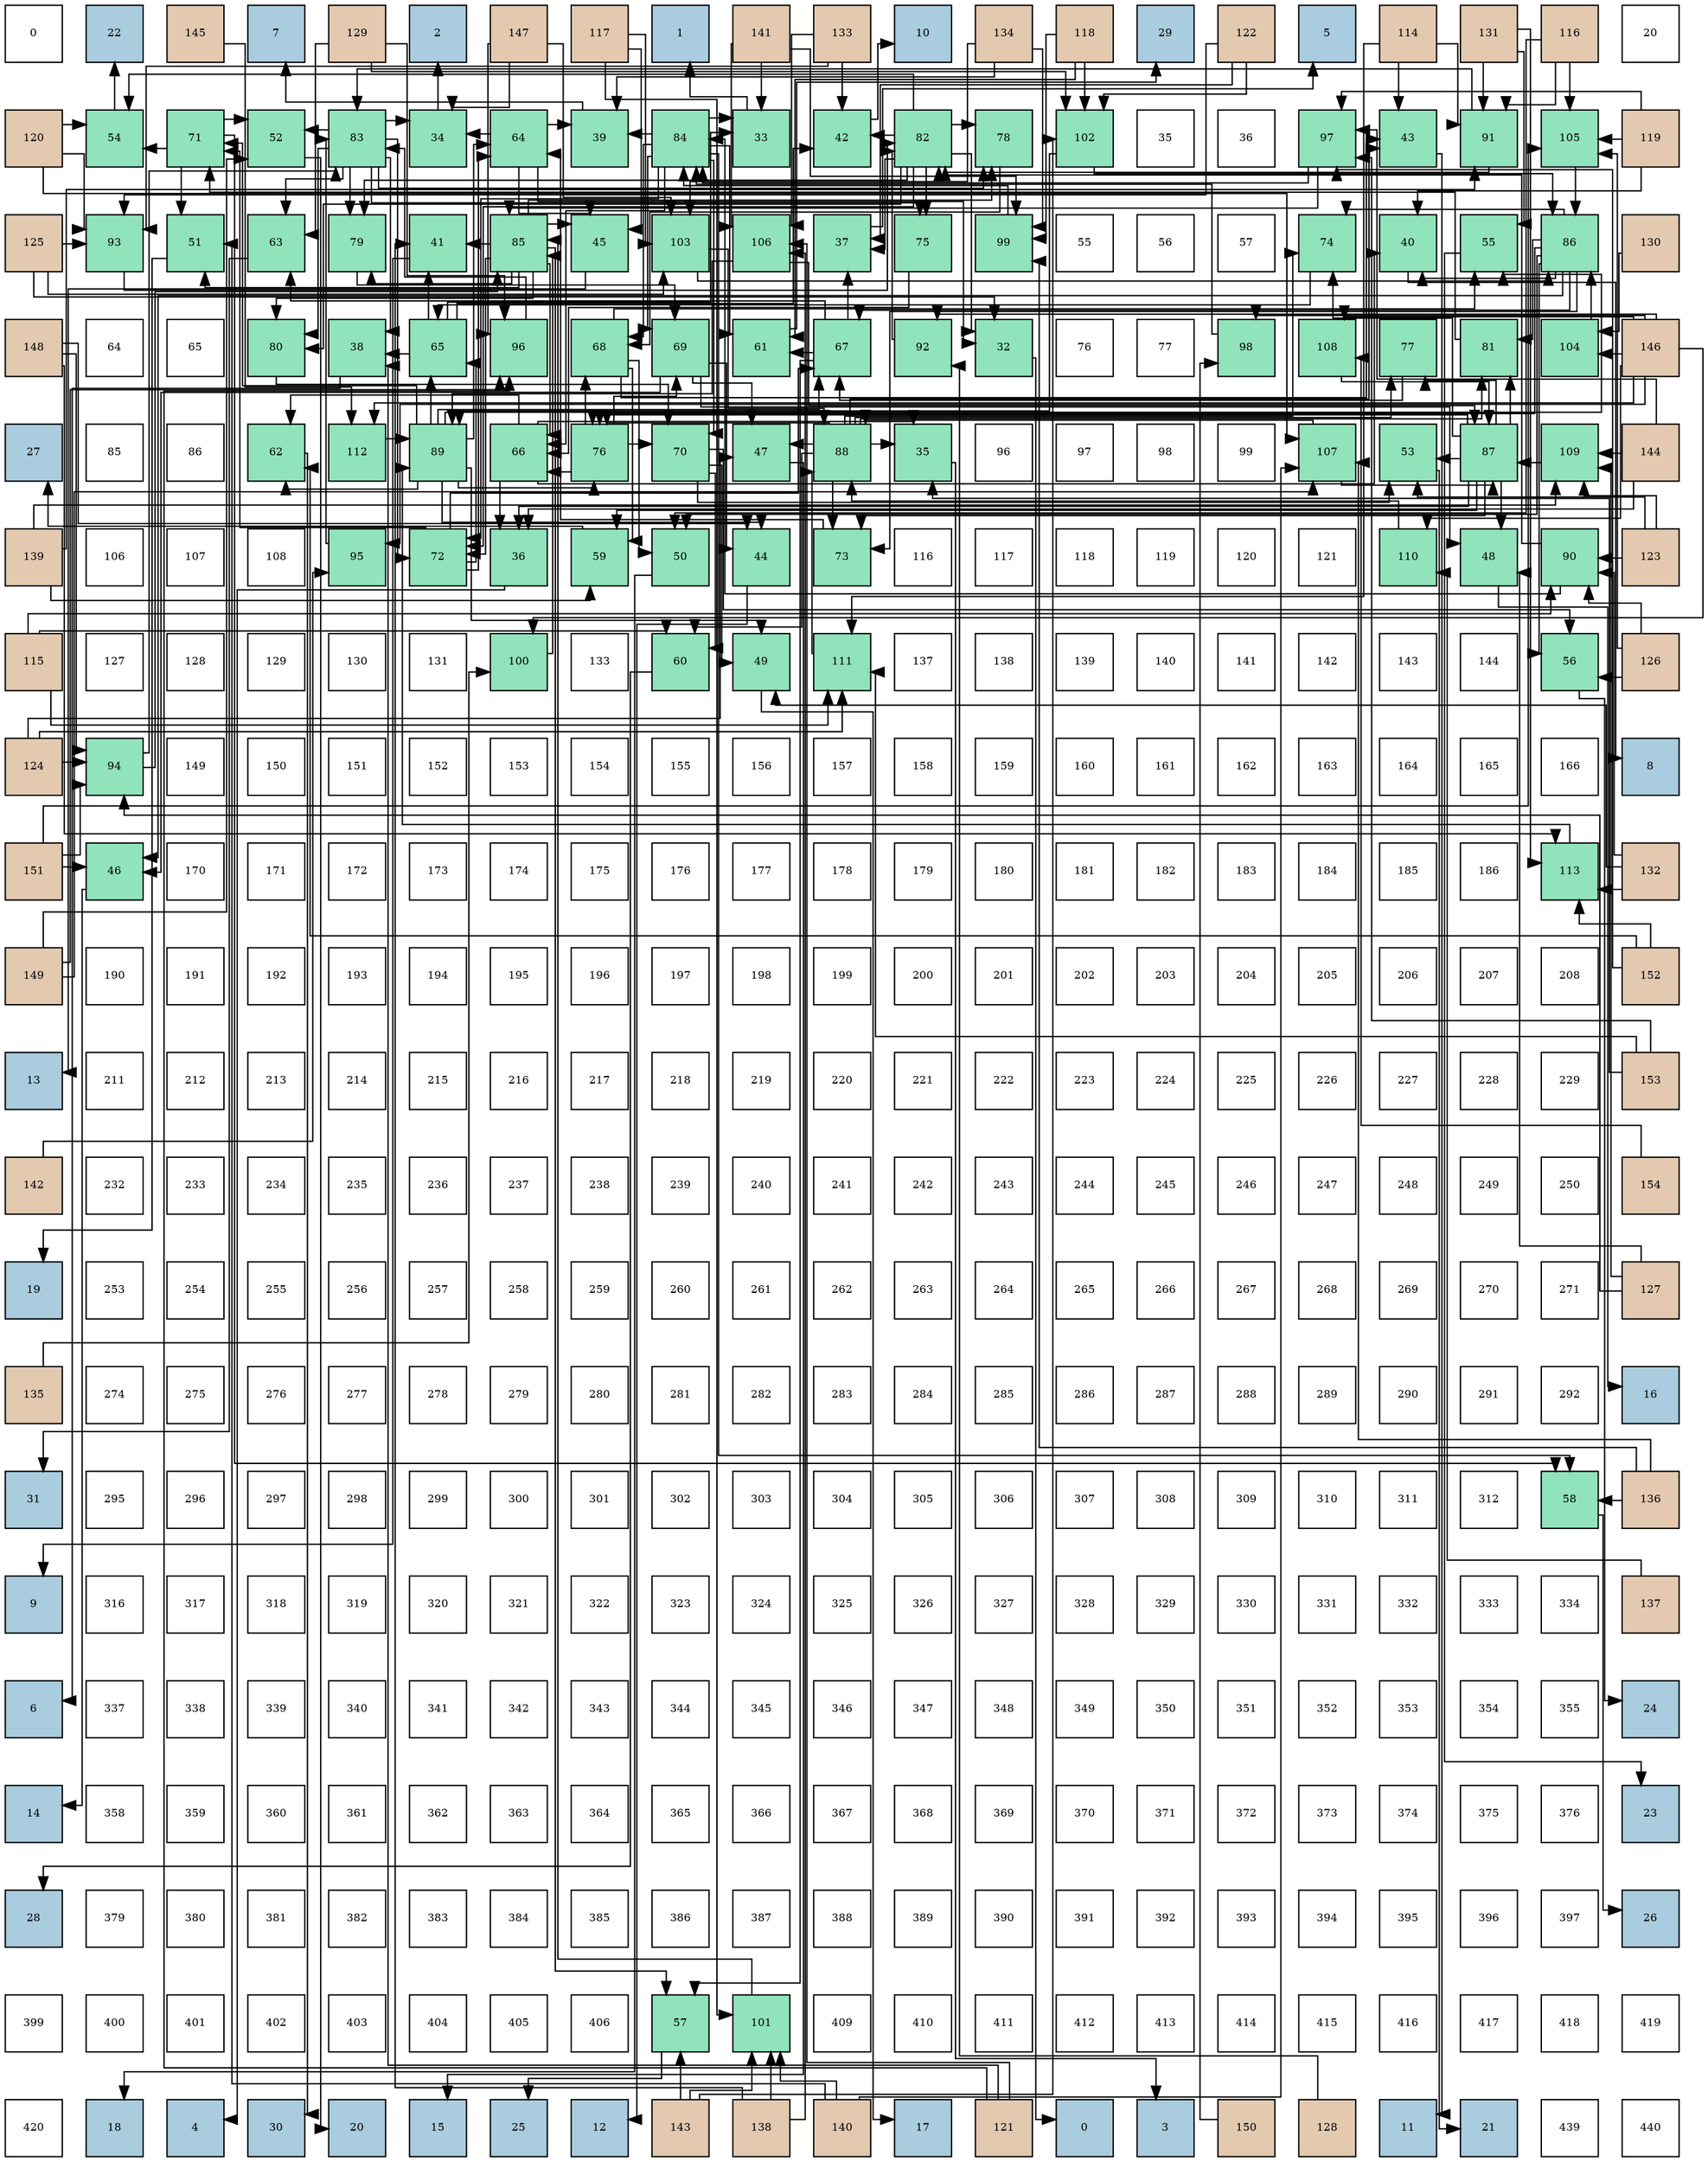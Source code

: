 digraph layout{
 rankdir=TB;
 splines=ortho;
 node [style=filled shape=square fixedsize=true width=0.6];
0[label="0", fontsize=8, fillcolor="#ffffff"];
1[label="22", fontsize=8, fillcolor="#a9ccde"];
2[label="145", fontsize=8, fillcolor="#e3c9af"];
3[label="7", fontsize=8, fillcolor="#a9ccde"];
4[label="129", fontsize=8, fillcolor="#e3c9af"];
5[label="2", fontsize=8, fillcolor="#a9ccde"];
6[label="147", fontsize=8, fillcolor="#e3c9af"];
7[label="117", fontsize=8, fillcolor="#e3c9af"];
8[label="1", fontsize=8, fillcolor="#a9ccde"];
9[label="141", fontsize=8, fillcolor="#e3c9af"];
10[label="133", fontsize=8, fillcolor="#e3c9af"];
11[label="10", fontsize=8, fillcolor="#a9ccde"];
12[label="134", fontsize=8, fillcolor="#e3c9af"];
13[label="118", fontsize=8, fillcolor="#e3c9af"];
14[label="29", fontsize=8, fillcolor="#a9ccde"];
15[label="122", fontsize=8, fillcolor="#e3c9af"];
16[label="5", fontsize=8, fillcolor="#a9ccde"];
17[label="114", fontsize=8, fillcolor="#e3c9af"];
18[label="131", fontsize=8, fillcolor="#e3c9af"];
19[label="116", fontsize=8, fillcolor="#e3c9af"];
20[label="20", fontsize=8, fillcolor="#ffffff"];
21[label="120", fontsize=8, fillcolor="#e3c9af"];
22[label="54", fontsize=8, fillcolor="#91e3bb"];
23[label="71", fontsize=8, fillcolor="#91e3bb"];
24[label="52", fontsize=8, fillcolor="#91e3bb"];
25[label="83", fontsize=8, fillcolor="#91e3bb"];
26[label="34", fontsize=8, fillcolor="#91e3bb"];
27[label="64", fontsize=8, fillcolor="#91e3bb"];
28[label="39", fontsize=8, fillcolor="#91e3bb"];
29[label="84", fontsize=8, fillcolor="#91e3bb"];
30[label="33", fontsize=8, fillcolor="#91e3bb"];
31[label="42", fontsize=8, fillcolor="#91e3bb"];
32[label="82", fontsize=8, fillcolor="#91e3bb"];
33[label="78", fontsize=8, fillcolor="#91e3bb"];
34[label="102", fontsize=8, fillcolor="#91e3bb"];
35[label="35", fontsize=8, fillcolor="#ffffff"];
36[label="36", fontsize=8, fillcolor="#ffffff"];
37[label="97", fontsize=8, fillcolor="#91e3bb"];
38[label="43", fontsize=8, fillcolor="#91e3bb"];
39[label="91", fontsize=8, fillcolor="#91e3bb"];
40[label="105", fontsize=8, fillcolor="#91e3bb"];
41[label="119", fontsize=8, fillcolor="#e3c9af"];
42[label="125", fontsize=8, fillcolor="#e3c9af"];
43[label="93", fontsize=8, fillcolor="#91e3bb"];
44[label="51", fontsize=8, fillcolor="#91e3bb"];
45[label="63", fontsize=8, fillcolor="#91e3bb"];
46[label="79", fontsize=8, fillcolor="#91e3bb"];
47[label="41", fontsize=8, fillcolor="#91e3bb"];
48[label="85", fontsize=8, fillcolor="#91e3bb"];
49[label="45", fontsize=8, fillcolor="#91e3bb"];
50[label="103", fontsize=8, fillcolor="#91e3bb"];
51[label="106", fontsize=8, fillcolor="#91e3bb"];
52[label="37", fontsize=8, fillcolor="#91e3bb"];
53[label="75", fontsize=8, fillcolor="#91e3bb"];
54[label="99", fontsize=8, fillcolor="#91e3bb"];
55[label="55", fontsize=8, fillcolor="#ffffff"];
56[label="56", fontsize=8, fillcolor="#ffffff"];
57[label="57", fontsize=8, fillcolor="#ffffff"];
58[label="74", fontsize=8, fillcolor="#91e3bb"];
59[label="40", fontsize=8, fillcolor="#91e3bb"];
60[label="55", fontsize=8, fillcolor="#91e3bb"];
61[label="86", fontsize=8, fillcolor="#91e3bb"];
62[label="130", fontsize=8, fillcolor="#e3c9af"];
63[label="148", fontsize=8, fillcolor="#e3c9af"];
64[label="64", fontsize=8, fillcolor="#ffffff"];
65[label="65", fontsize=8, fillcolor="#ffffff"];
66[label="80", fontsize=8, fillcolor="#91e3bb"];
67[label="38", fontsize=8, fillcolor="#91e3bb"];
68[label="65", fontsize=8, fillcolor="#91e3bb"];
69[label="96", fontsize=8, fillcolor="#91e3bb"];
70[label="68", fontsize=8, fillcolor="#91e3bb"];
71[label="69", fontsize=8, fillcolor="#91e3bb"];
72[label="61", fontsize=8, fillcolor="#91e3bb"];
73[label="67", fontsize=8, fillcolor="#91e3bb"];
74[label="92", fontsize=8, fillcolor="#91e3bb"];
75[label="32", fontsize=8, fillcolor="#91e3bb"];
76[label="76", fontsize=8, fillcolor="#ffffff"];
77[label="77", fontsize=8, fillcolor="#ffffff"];
78[label="98", fontsize=8, fillcolor="#91e3bb"];
79[label="108", fontsize=8, fillcolor="#91e3bb"];
80[label="77", fontsize=8, fillcolor="#91e3bb"];
81[label="81", fontsize=8, fillcolor="#91e3bb"];
82[label="104", fontsize=8, fillcolor="#91e3bb"];
83[label="146", fontsize=8, fillcolor="#e3c9af"];
84[label="27", fontsize=8, fillcolor="#a9ccde"];
85[label="85", fontsize=8, fillcolor="#ffffff"];
86[label="86", fontsize=8, fillcolor="#ffffff"];
87[label="62", fontsize=8, fillcolor="#91e3bb"];
88[label="112", fontsize=8, fillcolor="#91e3bb"];
89[label="89", fontsize=8, fillcolor="#91e3bb"];
90[label="66", fontsize=8, fillcolor="#91e3bb"];
91[label="76", fontsize=8, fillcolor="#91e3bb"];
92[label="70", fontsize=8, fillcolor="#91e3bb"];
93[label="47", fontsize=8, fillcolor="#91e3bb"];
94[label="88", fontsize=8, fillcolor="#91e3bb"];
95[label="35", fontsize=8, fillcolor="#91e3bb"];
96[label="96", fontsize=8, fillcolor="#ffffff"];
97[label="97", fontsize=8, fillcolor="#ffffff"];
98[label="98", fontsize=8, fillcolor="#ffffff"];
99[label="99", fontsize=8, fillcolor="#ffffff"];
100[label="107", fontsize=8, fillcolor="#91e3bb"];
101[label="53", fontsize=8, fillcolor="#91e3bb"];
102[label="87", fontsize=8, fillcolor="#91e3bb"];
103[label="109", fontsize=8, fillcolor="#91e3bb"];
104[label="144", fontsize=8, fillcolor="#e3c9af"];
105[label="139", fontsize=8, fillcolor="#e3c9af"];
106[label="106", fontsize=8, fillcolor="#ffffff"];
107[label="107", fontsize=8, fillcolor="#ffffff"];
108[label="108", fontsize=8, fillcolor="#ffffff"];
109[label="95", fontsize=8, fillcolor="#91e3bb"];
110[label="72", fontsize=8, fillcolor="#91e3bb"];
111[label="36", fontsize=8, fillcolor="#91e3bb"];
112[label="59", fontsize=8, fillcolor="#91e3bb"];
113[label="50", fontsize=8, fillcolor="#91e3bb"];
114[label="44", fontsize=8, fillcolor="#91e3bb"];
115[label="73", fontsize=8, fillcolor="#91e3bb"];
116[label="116", fontsize=8, fillcolor="#ffffff"];
117[label="117", fontsize=8, fillcolor="#ffffff"];
118[label="118", fontsize=8, fillcolor="#ffffff"];
119[label="119", fontsize=8, fillcolor="#ffffff"];
120[label="120", fontsize=8, fillcolor="#ffffff"];
121[label="121", fontsize=8, fillcolor="#ffffff"];
122[label="110", fontsize=8, fillcolor="#91e3bb"];
123[label="48", fontsize=8, fillcolor="#91e3bb"];
124[label="90", fontsize=8, fillcolor="#91e3bb"];
125[label="123", fontsize=8, fillcolor="#e3c9af"];
126[label="115", fontsize=8, fillcolor="#e3c9af"];
127[label="127", fontsize=8, fillcolor="#ffffff"];
128[label="128", fontsize=8, fillcolor="#ffffff"];
129[label="129", fontsize=8, fillcolor="#ffffff"];
130[label="130", fontsize=8, fillcolor="#ffffff"];
131[label="131", fontsize=8, fillcolor="#ffffff"];
132[label="100", fontsize=8, fillcolor="#91e3bb"];
133[label="133", fontsize=8, fillcolor="#ffffff"];
134[label="60", fontsize=8, fillcolor="#91e3bb"];
135[label="49", fontsize=8, fillcolor="#91e3bb"];
136[label="111", fontsize=8, fillcolor="#91e3bb"];
137[label="137", fontsize=8, fillcolor="#ffffff"];
138[label="138", fontsize=8, fillcolor="#ffffff"];
139[label="139", fontsize=8, fillcolor="#ffffff"];
140[label="140", fontsize=8, fillcolor="#ffffff"];
141[label="141", fontsize=8, fillcolor="#ffffff"];
142[label="142", fontsize=8, fillcolor="#ffffff"];
143[label="143", fontsize=8, fillcolor="#ffffff"];
144[label="144", fontsize=8, fillcolor="#ffffff"];
145[label="56", fontsize=8, fillcolor="#91e3bb"];
146[label="126", fontsize=8, fillcolor="#e3c9af"];
147[label="124", fontsize=8, fillcolor="#e3c9af"];
148[label="94", fontsize=8, fillcolor="#91e3bb"];
149[label="149", fontsize=8, fillcolor="#ffffff"];
150[label="150", fontsize=8, fillcolor="#ffffff"];
151[label="151", fontsize=8, fillcolor="#ffffff"];
152[label="152", fontsize=8, fillcolor="#ffffff"];
153[label="153", fontsize=8, fillcolor="#ffffff"];
154[label="154", fontsize=8, fillcolor="#ffffff"];
155[label="155", fontsize=8, fillcolor="#ffffff"];
156[label="156", fontsize=8, fillcolor="#ffffff"];
157[label="157", fontsize=8, fillcolor="#ffffff"];
158[label="158", fontsize=8, fillcolor="#ffffff"];
159[label="159", fontsize=8, fillcolor="#ffffff"];
160[label="160", fontsize=8, fillcolor="#ffffff"];
161[label="161", fontsize=8, fillcolor="#ffffff"];
162[label="162", fontsize=8, fillcolor="#ffffff"];
163[label="163", fontsize=8, fillcolor="#ffffff"];
164[label="164", fontsize=8, fillcolor="#ffffff"];
165[label="165", fontsize=8, fillcolor="#ffffff"];
166[label="166", fontsize=8, fillcolor="#ffffff"];
167[label="8", fontsize=8, fillcolor="#a9ccde"];
168[label="151", fontsize=8, fillcolor="#e3c9af"];
169[label="46", fontsize=8, fillcolor="#91e3bb"];
170[label="170", fontsize=8, fillcolor="#ffffff"];
171[label="171", fontsize=8, fillcolor="#ffffff"];
172[label="172", fontsize=8, fillcolor="#ffffff"];
173[label="173", fontsize=8, fillcolor="#ffffff"];
174[label="174", fontsize=8, fillcolor="#ffffff"];
175[label="175", fontsize=8, fillcolor="#ffffff"];
176[label="176", fontsize=8, fillcolor="#ffffff"];
177[label="177", fontsize=8, fillcolor="#ffffff"];
178[label="178", fontsize=8, fillcolor="#ffffff"];
179[label="179", fontsize=8, fillcolor="#ffffff"];
180[label="180", fontsize=8, fillcolor="#ffffff"];
181[label="181", fontsize=8, fillcolor="#ffffff"];
182[label="182", fontsize=8, fillcolor="#ffffff"];
183[label="183", fontsize=8, fillcolor="#ffffff"];
184[label="184", fontsize=8, fillcolor="#ffffff"];
185[label="185", fontsize=8, fillcolor="#ffffff"];
186[label="186", fontsize=8, fillcolor="#ffffff"];
187[label="113", fontsize=8, fillcolor="#91e3bb"];
188[label="132", fontsize=8, fillcolor="#e3c9af"];
189[label="149", fontsize=8, fillcolor="#e3c9af"];
190[label="190", fontsize=8, fillcolor="#ffffff"];
191[label="191", fontsize=8, fillcolor="#ffffff"];
192[label="192", fontsize=8, fillcolor="#ffffff"];
193[label="193", fontsize=8, fillcolor="#ffffff"];
194[label="194", fontsize=8, fillcolor="#ffffff"];
195[label="195", fontsize=8, fillcolor="#ffffff"];
196[label="196", fontsize=8, fillcolor="#ffffff"];
197[label="197", fontsize=8, fillcolor="#ffffff"];
198[label="198", fontsize=8, fillcolor="#ffffff"];
199[label="199", fontsize=8, fillcolor="#ffffff"];
200[label="200", fontsize=8, fillcolor="#ffffff"];
201[label="201", fontsize=8, fillcolor="#ffffff"];
202[label="202", fontsize=8, fillcolor="#ffffff"];
203[label="203", fontsize=8, fillcolor="#ffffff"];
204[label="204", fontsize=8, fillcolor="#ffffff"];
205[label="205", fontsize=8, fillcolor="#ffffff"];
206[label="206", fontsize=8, fillcolor="#ffffff"];
207[label="207", fontsize=8, fillcolor="#ffffff"];
208[label="208", fontsize=8, fillcolor="#ffffff"];
209[label="152", fontsize=8, fillcolor="#e3c9af"];
210[label="13", fontsize=8, fillcolor="#a9ccde"];
211[label="211", fontsize=8, fillcolor="#ffffff"];
212[label="212", fontsize=8, fillcolor="#ffffff"];
213[label="213", fontsize=8, fillcolor="#ffffff"];
214[label="214", fontsize=8, fillcolor="#ffffff"];
215[label="215", fontsize=8, fillcolor="#ffffff"];
216[label="216", fontsize=8, fillcolor="#ffffff"];
217[label="217", fontsize=8, fillcolor="#ffffff"];
218[label="218", fontsize=8, fillcolor="#ffffff"];
219[label="219", fontsize=8, fillcolor="#ffffff"];
220[label="220", fontsize=8, fillcolor="#ffffff"];
221[label="221", fontsize=8, fillcolor="#ffffff"];
222[label="222", fontsize=8, fillcolor="#ffffff"];
223[label="223", fontsize=8, fillcolor="#ffffff"];
224[label="224", fontsize=8, fillcolor="#ffffff"];
225[label="225", fontsize=8, fillcolor="#ffffff"];
226[label="226", fontsize=8, fillcolor="#ffffff"];
227[label="227", fontsize=8, fillcolor="#ffffff"];
228[label="228", fontsize=8, fillcolor="#ffffff"];
229[label="229", fontsize=8, fillcolor="#ffffff"];
230[label="153", fontsize=8, fillcolor="#e3c9af"];
231[label="142", fontsize=8, fillcolor="#e3c9af"];
232[label="232", fontsize=8, fillcolor="#ffffff"];
233[label="233", fontsize=8, fillcolor="#ffffff"];
234[label="234", fontsize=8, fillcolor="#ffffff"];
235[label="235", fontsize=8, fillcolor="#ffffff"];
236[label="236", fontsize=8, fillcolor="#ffffff"];
237[label="237", fontsize=8, fillcolor="#ffffff"];
238[label="238", fontsize=8, fillcolor="#ffffff"];
239[label="239", fontsize=8, fillcolor="#ffffff"];
240[label="240", fontsize=8, fillcolor="#ffffff"];
241[label="241", fontsize=8, fillcolor="#ffffff"];
242[label="242", fontsize=8, fillcolor="#ffffff"];
243[label="243", fontsize=8, fillcolor="#ffffff"];
244[label="244", fontsize=8, fillcolor="#ffffff"];
245[label="245", fontsize=8, fillcolor="#ffffff"];
246[label="246", fontsize=8, fillcolor="#ffffff"];
247[label="247", fontsize=8, fillcolor="#ffffff"];
248[label="248", fontsize=8, fillcolor="#ffffff"];
249[label="249", fontsize=8, fillcolor="#ffffff"];
250[label="250", fontsize=8, fillcolor="#ffffff"];
251[label="154", fontsize=8, fillcolor="#e3c9af"];
252[label="19", fontsize=8, fillcolor="#a9ccde"];
253[label="253", fontsize=8, fillcolor="#ffffff"];
254[label="254", fontsize=8, fillcolor="#ffffff"];
255[label="255", fontsize=8, fillcolor="#ffffff"];
256[label="256", fontsize=8, fillcolor="#ffffff"];
257[label="257", fontsize=8, fillcolor="#ffffff"];
258[label="258", fontsize=8, fillcolor="#ffffff"];
259[label="259", fontsize=8, fillcolor="#ffffff"];
260[label="260", fontsize=8, fillcolor="#ffffff"];
261[label="261", fontsize=8, fillcolor="#ffffff"];
262[label="262", fontsize=8, fillcolor="#ffffff"];
263[label="263", fontsize=8, fillcolor="#ffffff"];
264[label="264", fontsize=8, fillcolor="#ffffff"];
265[label="265", fontsize=8, fillcolor="#ffffff"];
266[label="266", fontsize=8, fillcolor="#ffffff"];
267[label="267", fontsize=8, fillcolor="#ffffff"];
268[label="268", fontsize=8, fillcolor="#ffffff"];
269[label="269", fontsize=8, fillcolor="#ffffff"];
270[label="270", fontsize=8, fillcolor="#ffffff"];
271[label="271", fontsize=8, fillcolor="#ffffff"];
272[label="127", fontsize=8, fillcolor="#e3c9af"];
273[label="135", fontsize=8, fillcolor="#e3c9af"];
274[label="274", fontsize=8, fillcolor="#ffffff"];
275[label="275", fontsize=8, fillcolor="#ffffff"];
276[label="276", fontsize=8, fillcolor="#ffffff"];
277[label="277", fontsize=8, fillcolor="#ffffff"];
278[label="278", fontsize=8, fillcolor="#ffffff"];
279[label="279", fontsize=8, fillcolor="#ffffff"];
280[label="280", fontsize=8, fillcolor="#ffffff"];
281[label="281", fontsize=8, fillcolor="#ffffff"];
282[label="282", fontsize=8, fillcolor="#ffffff"];
283[label="283", fontsize=8, fillcolor="#ffffff"];
284[label="284", fontsize=8, fillcolor="#ffffff"];
285[label="285", fontsize=8, fillcolor="#ffffff"];
286[label="286", fontsize=8, fillcolor="#ffffff"];
287[label="287", fontsize=8, fillcolor="#ffffff"];
288[label="288", fontsize=8, fillcolor="#ffffff"];
289[label="289", fontsize=8, fillcolor="#ffffff"];
290[label="290", fontsize=8, fillcolor="#ffffff"];
291[label="291", fontsize=8, fillcolor="#ffffff"];
292[label="292", fontsize=8, fillcolor="#ffffff"];
293[label="16", fontsize=8, fillcolor="#a9ccde"];
294[label="31", fontsize=8, fillcolor="#a9ccde"];
295[label="295", fontsize=8, fillcolor="#ffffff"];
296[label="296", fontsize=8, fillcolor="#ffffff"];
297[label="297", fontsize=8, fillcolor="#ffffff"];
298[label="298", fontsize=8, fillcolor="#ffffff"];
299[label="299", fontsize=8, fillcolor="#ffffff"];
300[label="300", fontsize=8, fillcolor="#ffffff"];
301[label="301", fontsize=8, fillcolor="#ffffff"];
302[label="302", fontsize=8, fillcolor="#ffffff"];
303[label="303", fontsize=8, fillcolor="#ffffff"];
304[label="304", fontsize=8, fillcolor="#ffffff"];
305[label="305", fontsize=8, fillcolor="#ffffff"];
306[label="306", fontsize=8, fillcolor="#ffffff"];
307[label="307", fontsize=8, fillcolor="#ffffff"];
308[label="308", fontsize=8, fillcolor="#ffffff"];
309[label="309", fontsize=8, fillcolor="#ffffff"];
310[label="310", fontsize=8, fillcolor="#ffffff"];
311[label="311", fontsize=8, fillcolor="#ffffff"];
312[label="312", fontsize=8, fillcolor="#ffffff"];
313[label="58", fontsize=8, fillcolor="#91e3bb"];
314[label="136", fontsize=8, fillcolor="#e3c9af"];
315[label="9", fontsize=8, fillcolor="#a9ccde"];
316[label="316", fontsize=8, fillcolor="#ffffff"];
317[label="317", fontsize=8, fillcolor="#ffffff"];
318[label="318", fontsize=8, fillcolor="#ffffff"];
319[label="319", fontsize=8, fillcolor="#ffffff"];
320[label="320", fontsize=8, fillcolor="#ffffff"];
321[label="321", fontsize=8, fillcolor="#ffffff"];
322[label="322", fontsize=8, fillcolor="#ffffff"];
323[label="323", fontsize=8, fillcolor="#ffffff"];
324[label="324", fontsize=8, fillcolor="#ffffff"];
325[label="325", fontsize=8, fillcolor="#ffffff"];
326[label="326", fontsize=8, fillcolor="#ffffff"];
327[label="327", fontsize=8, fillcolor="#ffffff"];
328[label="328", fontsize=8, fillcolor="#ffffff"];
329[label="329", fontsize=8, fillcolor="#ffffff"];
330[label="330", fontsize=8, fillcolor="#ffffff"];
331[label="331", fontsize=8, fillcolor="#ffffff"];
332[label="332", fontsize=8, fillcolor="#ffffff"];
333[label="333", fontsize=8, fillcolor="#ffffff"];
334[label="334", fontsize=8, fillcolor="#ffffff"];
335[label="137", fontsize=8, fillcolor="#e3c9af"];
336[label="6", fontsize=8, fillcolor="#a9ccde"];
337[label="337", fontsize=8, fillcolor="#ffffff"];
338[label="338", fontsize=8, fillcolor="#ffffff"];
339[label="339", fontsize=8, fillcolor="#ffffff"];
340[label="340", fontsize=8, fillcolor="#ffffff"];
341[label="341", fontsize=8, fillcolor="#ffffff"];
342[label="342", fontsize=8, fillcolor="#ffffff"];
343[label="343", fontsize=8, fillcolor="#ffffff"];
344[label="344", fontsize=8, fillcolor="#ffffff"];
345[label="345", fontsize=8, fillcolor="#ffffff"];
346[label="346", fontsize=8, fillcolor="#ffffff"];
347[label="347", fontsize=8, fillcolor="#ffffff"];
348[label="348", fontsize=8, fillcolor="#ffffff"];
349[label="349", fontsize=8, fillcolor="#ffffff"];
350[label="350", fontsize=8, fillcolor="#ffffff"];
351[label="351", fontsize=8, fillcolor="#ffffff"];
352[label="352", fontsize=8, fillcolor="#ffffff"];
353[label="353", fontsize=8, fillcolor="#ffffff"];
354[label="354", fontsize=8, fillcolor="#ffffff"];
355[label="355", fontsize=8, fillcolor="#ffffff"];
356[label="24", fontsize=8, fillcolor="#a9ccde"];
357[label="14", fontsize=8, fillcolor="#a9ccde"];
358[label="358", fontsize=8, fillcolor="#ffffff"];
359[label="359", fontsize=8, fillcolor="#ffffff"];
360[label="360", fontsize=8, fillcolor="#ffffff"];
361[label="361", fontsize=8, fillcolor="#ffffff"];
362[label="362", fontsize=8, fillcolor="#ffffff"];
363[label="363", fontsize=8, fillcolor="#ffffff"];
364[label="364", fontsize=8, fillcolor="#ffffff"];
365[label="365", fontsize=8, fillcolor="#ffffff"];
366[label="366", fontsize=8, fillcolor="#ffffff"];
367[label="367", fontsize=8, fillcolor="#ffffff"];
368[label="368", fontsize=8, fillcolor="#ffffff"];
369[label="369", fontsize=8, fillcolor="#ffffff"];
370[label="370", fontsize=8, fillcolor="#ffffff"];
371[label="371", fontsize=8, fillcolor="#ffffff"];
372[label="372", fontsize=8, fillcolor="#ffffff"];
373[label="373", fontsize=8, fillcolor="#ffffff"];
374[label="374", fontsize=8, fillcolor="#ffffff"];
375[label="375", fontsize=8, fillcolor="#ffffff"];
376[label="376", fontsize=8, fillcolor="#ffffff"];
377[label="23", fontsize=8, fillcolor="#a9ccde"];
378[label="28", fontsize=8, fillcolor="#a9ccde"];
379[label="379", fontsize=8, fillcolor="#ffffff"];
380[label="380", fontsize=8, fillcolor="#ffffff"];
381[label="381", fontsize=8, fillcolor="#ffffff"];
382[label="382", fontsize=8, fillcolor="#ffffff"];
383[label="383", fontsize=8, fillcolor="#ffffff"];
384[label="384", fontsize=8, fillcolor="#ffffff"];
385[label="385", fontsize=8, fillcolor="#ffffff"];
386[label="386", fontsize=8, fillcolor="#ffffff"];
387[label="387", fontsize=8, fillcolor="#ffffff"];
388[label="388", fontsize=8, fillcolor="#ffffff"];
389[label="389", fontsize=8, fillcolor="#ffffff"];
390[label="390", fontsize=8, fillcolor="#ffffff"];
391[label="391", fontsize=8, fillcolor="#ffffff"];
392[label="392", fontsize=8, fillcolor="#ffffff"];
393[label="393", fontsize=8, fillcolor="#ffffff"];
394[label="394", fontsize=8, fillcolor="#ffffff"];
395[label="395", fontsize=8, fillcolor="#ffffff"];
396[label="396", fontsize=8, fillcolor="#ffffff"];
397[label="397", fontsize=8, fillcolor="#ffffff"];
398[label="26", fontsize=8, fillcolor="#a9ccde"];
399[label="399", fontsize=8, fillcolor="#ffffff"];
400[label="400", fontsize=8, fillcolor="#ffffff"];
401[label="401", fontsize=8, fillcolor="#ffffff"];
402[label="402", fontsize=8, fillcolor="#ffffff"];
403[label="403", fontsize=8, fillcolor="#ffffff"];
404[label="404", fontsize=8, fillcolor="#ffffff"];
405[label="405", fontsize=8, fillcolor="#ffffff"];
406[label="406", fontsize=8, fillcolor="#ffffff"];
407[label="57", fontsize=8, fillcolor="#91e3bb"];
408[label="101", fontsize=8, fillcolor="#91e3bb"];
409[label="409", fontsize=8, fillcolor="#ffffff"];
410[label="410", fontsize=8, fillcolor="#ffffff"];
411[label="411", fontsize=8, fillcolor="#ffffff"];
412[label="412", fontsize=8, fillcolor="#ffffff"];
413[label="413", fontsize=8, fillcolor="#ffffff"];
414[label="414", fontsize=8, fillcolor="#ffffff"];
415[label="415", fontsize=8, fillcolor="#ffffff"];
416[label="416", fontsize=8, fillcolor="#ffffff"];
417[label="417", fontsize=8, fillcolor="#ffffff"];
418[label="418", fontsize=8, fillcolor="#ffffff"];
419[label="419", fontsize=8, fillcolor="#ffffff"];
420[label="420", fontsize=8, fillcolor="#ffffff"];
421[label="18", fontsize=8, fillcolor="#a9ccde"];
422[label="4", fontsize=8, fillcolor="#a9ccde"];
423[label="30", fontsize=8, fillcolor="#a9ccde"];
424[label="20", fontsize=8, fillcolor="#a9ccde"];
425[label="15", fontsize=8, fillcolor="#a9ccde"];
426[label="25", fontsize=8, fillcolor="#a9ccde"];
427[label="12", fontsize=8, fillcolor="#a9ccde"];
428[label="143", fontsize=8, fillcolor="#e3c9af"];
429[label="138", fontsize=8, fillcolor="#e3c9af"];
430[label="140", fontsize=8, fillcolor="#e3c9af"];
431[label="17", fontsize=8, fillcolor="#a9ccde"];
432[label="121", fontsize=8, fillcolor="#e3c9af"];
433[label="0", fontsize=8, fillcolor="#a9ccde"];
434[label="3", fontsize=8, fillcolor="#a9ccde"];
435[label="150", fontsize=8, fillcolor="#e3c9af"];
436[label="128", fontsize=8, fillcolor="#e3c9af"];
437[label="11", fontsize=8, fillcolor="#a9ccde"];
438[label="21", fontsize=8, fillcolor="#a9ccde"];
439[label="439", fontsize=8, fillcolor="#ffffff"];
440[label="440", fontsize=8, fillcolor="#ffffff"];
edge [constraint=false, style=vis];75 -> 433;
30 -> 8;
26 -> 5;
95 -> 434;
111 -> 422;
52 -> 16;
67 -> 336;
28 -> 3;
59 -> 167;
47 -> 315;
31 -> 11;
38 -> 437;
114 -> 427;
49 -> 210;
169 -> 357;
93 -> 425;
123 -> 293;
135 -> 431;
113 -> 421;
44 -> 252;
24 -> 424;
101 -> 438;
22 -> 1;
60 -> 377;
145 -> 356;
407 -> 426;
313 -> 398;
112 -> 84;
134 -> 378;
72 -> 14;
87 -> 423;
45 -> 294;
27 -> 75;
27 -> 26;
27 -> 28;
27 -> 49;
68 -> 30;
68 -> 67;
68 -> 47;
68 -> 31;
90 -> 95;
90 -> 111;
90 -> 59;
90 -> 87;
73 -> 52;
73 -> 407;
73 -> 72;
73 -> 45;
70 -> 38;
70 -> 113;
70 -> 60;
70 -> 112;
71 -> 114;
71 -> 169;
71 -> 93;
71 -> 123;
92 -> 135;
92 -> 101;
92 -> 145;
92 -> 134;
23 -> 44;
23 -> 24;
23 -> 22;
23 -> 313;
110 -> 27;
110 -> 68;
110 -> 73;
110 -> 23;
115 -> 27;
58 -> 68;
53 -> 90;
91 -> 90;
91 -> 70;
91 -> 71;
91 -> 92;
80 -> 73;
33 -> 70;
46 -> 71;
66 -> 92;
81 -> 23;
32 -> 75;
32 -> 52;
32 -> 31;
32 -> 22;
32 -> 110;
32 -> 53;
32 -> 33;
32 -> 46;
32 -> 66;
25 -> 26;
25 -> 67;
25 -> 24;
25 -> 45;
25 -> 110;
25 -> 53;
25 -> 33;
25 -> 46;
25 -> 66;
29 -> 30;
29 -> 28;
29 -> 313;
29 -> 72;
29 -> 90;
29 -> 70;
29 -> 71;
29 -> 92;
29 -> 110;
48 -> 47;
48 -> 49;
48 -> 44;
48 -> 407;
48 -> 90;
48 -> 110;
48 -> 33;
48 -> 46;
48 -> 66;
61 -> 59;
61 -> 169;
61 -> 113;
61 -> 145;
61 -> 73;
61 -> 115;
61 -> 58;
61 -> 91;
61 -> 81;
102 -> 111;
102 -> 123;
102 -> 101;
102 -> 112;
102 -> 115;
102 -> 58;
102 -> 91;
102 -> 80;
102 -> 81;
94 -> 95;
94 -> 38;
94 -> 93;
94 -> 134;
94 -> 115;
94 -> 58;
94 -> 91;
94 -> 80;
94 -> 81;
89 -> 114;
89 -> 135;
89 -> 60;
89 -> 87;
89 -> 27;
89 -> 68;
89 -> 73;
89 -> 23;
89 -> 91;
124 -> 32;
124 -> 29;
39 -> 32;
39 -> 25;
74 -> 32;
43 -> 32;
148 -> 25;
148 -> 48;
109 -> 25;
69 -> 25;
37 -> 29;
37 -> 48;
78 -> 29;
54 -> 29;
132 -> 48;
408 -> 48;
34 -> 61;
34 -> 89;
50 -> 61;
50 -> 94;
82 -> 61;
40 -> 61;
51 -> 102;
51 -> 89;
100 -> 102;
100 -> 94;
79 -> 102;
103 -> 102;
122 -> 94;
136 -> 94;
88 -> 89;
187 -> 89;
17 -> 38;
17 -> 39;
17 -> 136;
126 -> 134;
126 -> 124;
126 -> 136;
19 -> 113;
19 -> 39;
19 -> 40;
7 -> 49;
7 -> 408;
7 -> 50;
13 -> 72;
13 -> 54;
13 -> 34;
41 -> 59;
41 -> 37;
41 -> 40;
21 -> 22;
21 -> 43;
21 -> 100;
432 -> 67;
432 -> 69;
432 -> 51;
15 -> 52;
15 -> 43;
15 -> 34;
125 -> 101;
125 -> 124;
125 -> 103;
147 -> 93;
147 -> 148;
147 -> 136;
42 -> 75;
42 -> 43;
42 -> 50;
146 -> 145;
146 -> 124;
146 -> 40;
272 -> 123;
272 -> 148;
272 -> 103;
436 -> 74;
4 -> 45;
4 -> 69;
4 -> 34;
62 -> 82;
18 -> 60;
18 -> 39;
18 -> 187;
188 -> 135;
188 -> 124;
188 -> 187;
10 -> 31;
10 -> 43;
10 -> 51;
12 -> 28;
12 -> 54;
12 -> 50;
273 -> 132;
314 -> 313;
314 -> 54;
314 -> 100;
335 -> 122;
429 -> 47;
429 -> 408;
429 -> 51;
105 -> 112;
105 -> 39;
105 -> 103;
430 -> 44;
430 -> 408;
430 -> 100;
9 -> 30;
9 -> 54;
9 -> 51;
231 -> 109;
428 -> 407;
428 -> 408;
428 -> 34;
104 -> 111;
104 -> 37;
104 -> 103;
2 -> 88;
83 -> 74;
83 -> 109;
83 -> 78;
83 -> 132;
83 -> 82;
83 -> 79;
83 -> 122;
83 -> 88;
6 -> 26;
6 -> 69;
6 -> 50;
63 -> 114;
63 -> 148;
63 -> 187;
189 -> 24;
189 -> 69;
189 -> 100;
435 -> 78;
168 -> 169;
168 -> 148;
168 -> 40;
209 -> 87;
209 -> 37;
209 -> 187;
230 -> 95;
230 -> 37;
230 -> 136;
251 -> 79;
edge [constraint=true, style=invis];
0 -> 21 -> 42 -> 63 -> 84 -> 105 -> 126 -> 147 -> 168 -> 189 -> 210 -> 231 -> 252 -> 273 -> 294 -> 315 -> 336 -> 357 -> 378 -> 399 -> 420;
1 -> 22 -> 43 -> 64 -> 85 -> 106 -> 127 -> 148 -> 169 -> 190 -> 211 -> 232 -> 253 -> 274 -> 295 -> 316 -> 337 -> 358 -> 379 -> 400 -> 421;
2 -> 23 -> 44 -> 65 -> 86 -> 107 -> 128 -> 149 -> 170 -> 191 -> 212 -> 233 -> 254 -> 275 -> 296 -> 317 -> 338 -> 359 -> 380 -> 401 -> 422;
3 -> 24 -> 45 -> 66 -> 87 -> 108 -> 129 -> 150 -> 171 -> 192 -> 213 -> 234 -> 255 -> 276 -> 297 -> 318 -> 339 -> 360 -> 381 -> 402 -> 423;
4 -> 25 -> 46 -> 67 -> 88 -> 109 -> 130 -> 151 -> 172 -> 193 -> 214 -> 235 -> 256 -> 277 -> 298 -> 319 -> 340 -> 361 -> 382 -> 403 -> 424;
5 -> 26 -> 47 -> 68 -> 89 -> 110 -> 131 -> 152 -> 173 -> 194 -> 215 -> 236 -> 257 -> 278 -> 299 -> 320 -> 341 -> 362 -> 383 -> 404 -> 425;
6 -> 27 -> 48 -> 69 -> 90 -> 111 -> 132 -> 153 -> 174 -> 195 -> 216 -> 237 -> 258 -> 279 -> 300 -> 321 -> 342 -> 363 -> 384 -> 405 -> 426;
7 -> 28 -> 49 -> 70 -> 91 -> 112 -> 133 -> 154 -> 175 -> 196 -> 217 -> 238 -> 259 -> 280 -> 301 -> 322 -> 343 -> 364 -> 385 -> 406 -> 427;
8 -> 29 -> 50 -> 71 -> 92 -> 113 -> 134 -> 155 -> 176 -> 197 -> 218 -> 239 -> 260 -> 281 -> 302 -> 323 -> 344 -> 365 -> 386 -> 407 -> 428;
9 -> 30 -> 51 -> 72 -> 93 -> 114 -> 135 -> 156 -> 177 -> 198 -> 219 -> 240 -> 261 -> 282 -> 303 -> 324 -> 345 -> 366 -> 387 -> 408 -> 429;
10 -> 31 -> 52 -> 73 -> 94 -> 115 -> 136 -> 157 -> 178 -> 199 -> 220 -> 241 -> 262 -> 283 -> 304 -> 325 -> 346 -> 367 -> 388 -> 409 -> 430;
11 -> 32 -> 53 -> 74 -> 95 -> 116 -> 137 -> 158 -> 179 -> 200 -> 221 -> 242 -> 263 -> 284 -> 305 -> 326 -> 347 -> 368 -> 389 -> 410 -> 431;
12 -> 33 -> 54 -> 75 -> 96 -> 117 -> 138 -> 159 -> 180 -> 201 -> 222 -> 243 -> 264 -> 285 -> 306 -> 327 -> 348 -> 369 -> 390 -> 411 -> 432;
13 -> 34 -> 55 -> 76 -> 97 -> 118 -> 139 -> 160 -> 181 -> 202 -> 223 -> 244 -> 265 -> 286 -> 307 -> 328 -> 349 -> 370 -> 391 -> 412 -> 433;
14 -> 35 -> 56 -> 77 -> 98 -> 119 -> 140 -> 161 -> 182 -> 203 -> 224 -> 245 -> 266 -> 287 -> 308 -> 329 -> 350 -> 371 -> 392 -> 413 -> 434;
15 -> 36 -> 57 -> 78 -> 99 -> 120 -> 141 -> 162 -> 183 -> 204 -> 225 -> 246 -> 267 -> 288 -> 309 -> 330 -> 351 -> 372 -> 393 -> 414 -> 435;
16 -> 37 -> 58 -> 79 -> 100 -> 121 -> 142 -> 163 -> 184 -> 205 -> 226 -> 247 -> 268 -> 289 -> 310 -> 331 -> 352 -> 373 -> 394 -> 415 -> 436;
17 -> 38 -> 59 -> 80 -> 101 -> 122 -> 143 -> 164 -> 185 -> 206 -> 227 -> 248 -> 269 -> 290 -> 311 -> 332 -> 353 -> 374 -> 395 -> 416 -> 437;
18 -> 39 -> 60 -> 81 -> 102 -> 123 -> 144 -> 165 -> 186 -> 207 -> 228 -> 249 -> 270 -> 291 -> 312 -> 333 -> 354 -> 375 -> 396 -> 417 -> 438;
19 -> 40 -> 61 -> 82 -> 103 -> 124 -> 145 -> 166 -> 187 -> 208 -> 229 -> 250 -> 271 -> 292 -> 313 -> 334 -> 355 -> 376 -> 397 -> 418 -> 439;
20 -> 41 -> 62 -> 83 -> 104 -> 125 -> 146 -> 167 -> 188 -> 209 -> 230 -> 251 -> 272 -> 293 -> 314 -> 335 -> 356 -> 377 -> 398 -> 419 -> 440;
rank = same {0 -> 1 -> 2 -> 3 -> 4 -> 5 -> 6 -> 7 -> 8 -> 9 -> 10 -> 11 -> 12 -> 13 -> 14 -> 15 -> 16 -> 17 -> 18 -> 19 -> 20};
rank = same {21 -> 22 -> 23 -> 24 -> 25 -> 26 -> 27 -> 28 -> 29 -> 30 -> 31 -> 32 -> 33 -> 34 -> 35 -> 36 -> 37 -> 38 -> 39 -> 40 -> 41};
rank = same {42 -> 43 -> 44 -> 45 -> 46 -> 47 -> 48 -> 49 -> 50 -> 51 -> 52 -> 53 -> 54 -> 55 -> 56 -> 57 -> 58 -> 59 -> 60 -> 61 -> 62};
rank = same {63 -> 64 -> 65 -> 66 -> 67 -> 68 -> 69 -> 70 -> 71 -> 72 -> 73 -> 74 -> 75 -> 76 -> 77 -> 78 -> 79 -> 80 -> 81 -> 82 -> 83};
rank = same {84 -> 85 -> 86 -> 87 -> 88 -> 89 -> 90 -> 91 -> 92 -> 93 -> 94 -> 95 -> 96 -> 97 -> 98 -> 99 -> 100 -> 101 -> 102 -> 103 -> 104};
rank = same {105 -> 106 -> 107 -> 108 -> 109 -> 110 -> 111 -> 112 -> 113 -> 114 -> 115 -> 116 -> 117 -> 118 -> 119 -> 120 -> 121 -> 122 -> 123 -> 124 -> 125};
rank = same {126 -> 127 -> 128 -> 129 -> 130 -> 131 -> 132 -> 133 -> 134 -> 135 -> 136 -> 137 -> 138 -> 139 -> 140 -> 141 -> 142 -> 143 -> 144 -> 145 -> 146};
rank = same {147 -> 148 -> 149 -> 150 -> 151 -> 152 -> 153 -> 154 -> 155 -> 156 -> 157 -> 158 -> 159 -> 160 -> 161 -> 162 -> 163 -> 164 -> 165 -> 166 -> 167};
rank = same {168 -> 169 -> 170 -> 171 -> 172 -> 173 -> 174 -> 175 -> 176 -> 177 -> 178 -> 179 -> 180 -> 181 -> 182 -> 183 -> 184 -> 185 -> 186 -> 187 -> 188};
rank = same {189 -> 190 -> 191 -> 192 -> 193 -> 194 -> 195 -> 196 -> 197 -> 198 -> 199 -> 200 -> 201 -> 202 -> 203 -> 204 -> 205 -> 206 -> 207 -> 208 -> 209};
rank = same {210 -> 211 -> 212 -> 213 -> 214 -> 215 -> 216 -> 217 -> 218 -> 219 -> 220 -> 221 -> 222 -> 223 -> 224 -> 225 -> 226 -> 227 -> 228 -> 229 -> 230};
rank = same {231 -> 232 -> 233 -> 234 -> 235 -> 236 -> 237 -> 238 -> 239 -> 240 -> 241 -> 242 -> 243 -> 244 -> 245 -> 246 -> 247 -> 248 -> 249 -> 250 -> 251};
rank = same {252 -> 253 -> 254 -> 255 -> 256 -> 257 -> 258 -> 259 -> 260 -> 261 -> 262 -> 263 -> 264 -> 265 -> 266 -> 267 -> 268 -> 269 -> 270 -> 271 -> 272};
rank = same {273 -> 274 -> 275 -> 276 -> 277 -> 278 -> 279 -> 280 -> 281 -> 282 -> 283 -> 284 -> 285 -> 286 -> 287 -> 288 -> 289 -> 290 -> 291 -> 292 -> 293};
rank = same {294 -> 295 -> 296 -> 297 -> 298 -> 299 -> 300 -> 301 -> 302 -> 303 -> 304 -> 305 -> 306 -> 307 -> 308 -> 309 -> 310 -> 311 -> 312 -> 313 -> 314};
rank = same {315 -> 316 -> 317 -> 318 -> 319 -> 320 -> 321 -> 322 -> 323 -> 324 -> 325 -> 326 -> 327 -> 328 -> 329 -> 330 -> 331 -> 332 -> 333 -> 334 -> 335};
rank = same {336 -> 337 -> 338 -> 339 -> 340 -> 341 -> 342 -> 343 -> 344 -> 345 -> 346 -> 347 -> 348 -> 349 -> 350 -> 351 -> 352 -> 353 -> 354 -> 355 -> 356};
rank = same {357 -> 358 -> 359 -> 360 -> 361 -> 362 -> 363 -> 364 -> 365 -> 366 -> 367 -> 368 -> 369 -> 370 -> 371 -> 372 -> 373 -> 374 -> 375 -> 376 -> 377};
rank = same {378 -> 379 -> 380 -> 381 -> 382 -> 383 -> 384 -> 385 -> 386 -> 387 -> 388 -> 389 -> 390 -> 391 -> 392 -> 393 -> 394 -> 395 -> 396 -> 397 -> 398};
rank = same {399 -> 400 -> 401 -> 402 -> 403 -> 404 -> 405 -> 406 -> 407 -> 408 -> 409 -> 410 -> 411 -> 412 -> 413 -> 414 -> 415 -> 416 -> 417 -> 418 -> 419};
rank = same {420 -> 421 -> 422 -> 423 -> 424 -> 425 -> 426 -> 427 -> 428 -> 429 -> 430 -> 431 -> 432 -> 433 -> 434 -> 435 -> 436 -> 437 -> 438 -> 439 -> 440};
}